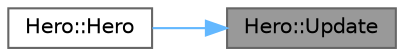 digraph "Hero::Update"
{
 // LATEX_PDF_SIZE
  bgcolor="transparent";
  edge [fontname=Helvetica,fontsize=10,labelfontname=Helvetica,labelfontsize=10];
  node [fontname=Helvetica,fontsize=10,shape=box,height=0.2,width=0.4];
  rankdir="RL";
  Node1 [label="Hero::Update",height=0.2,width=0.4,color="gray40", fillcolor="grey60", style="filled", fontcolor="black",tooltip="Updates this instance."];
  Node1 -> Node2 [dir="back",color="steelblue1",style="solid"];
  Node2 [label="Hero::Hero",height=0.2,width=0.4,color="grey40", fillcolor="white", style="filled",URL="$class_hero.html#ad760a7aac060b27d8702c83ceeb233ba",tooltip="Initializes a new instance of the Hero class."];
}
